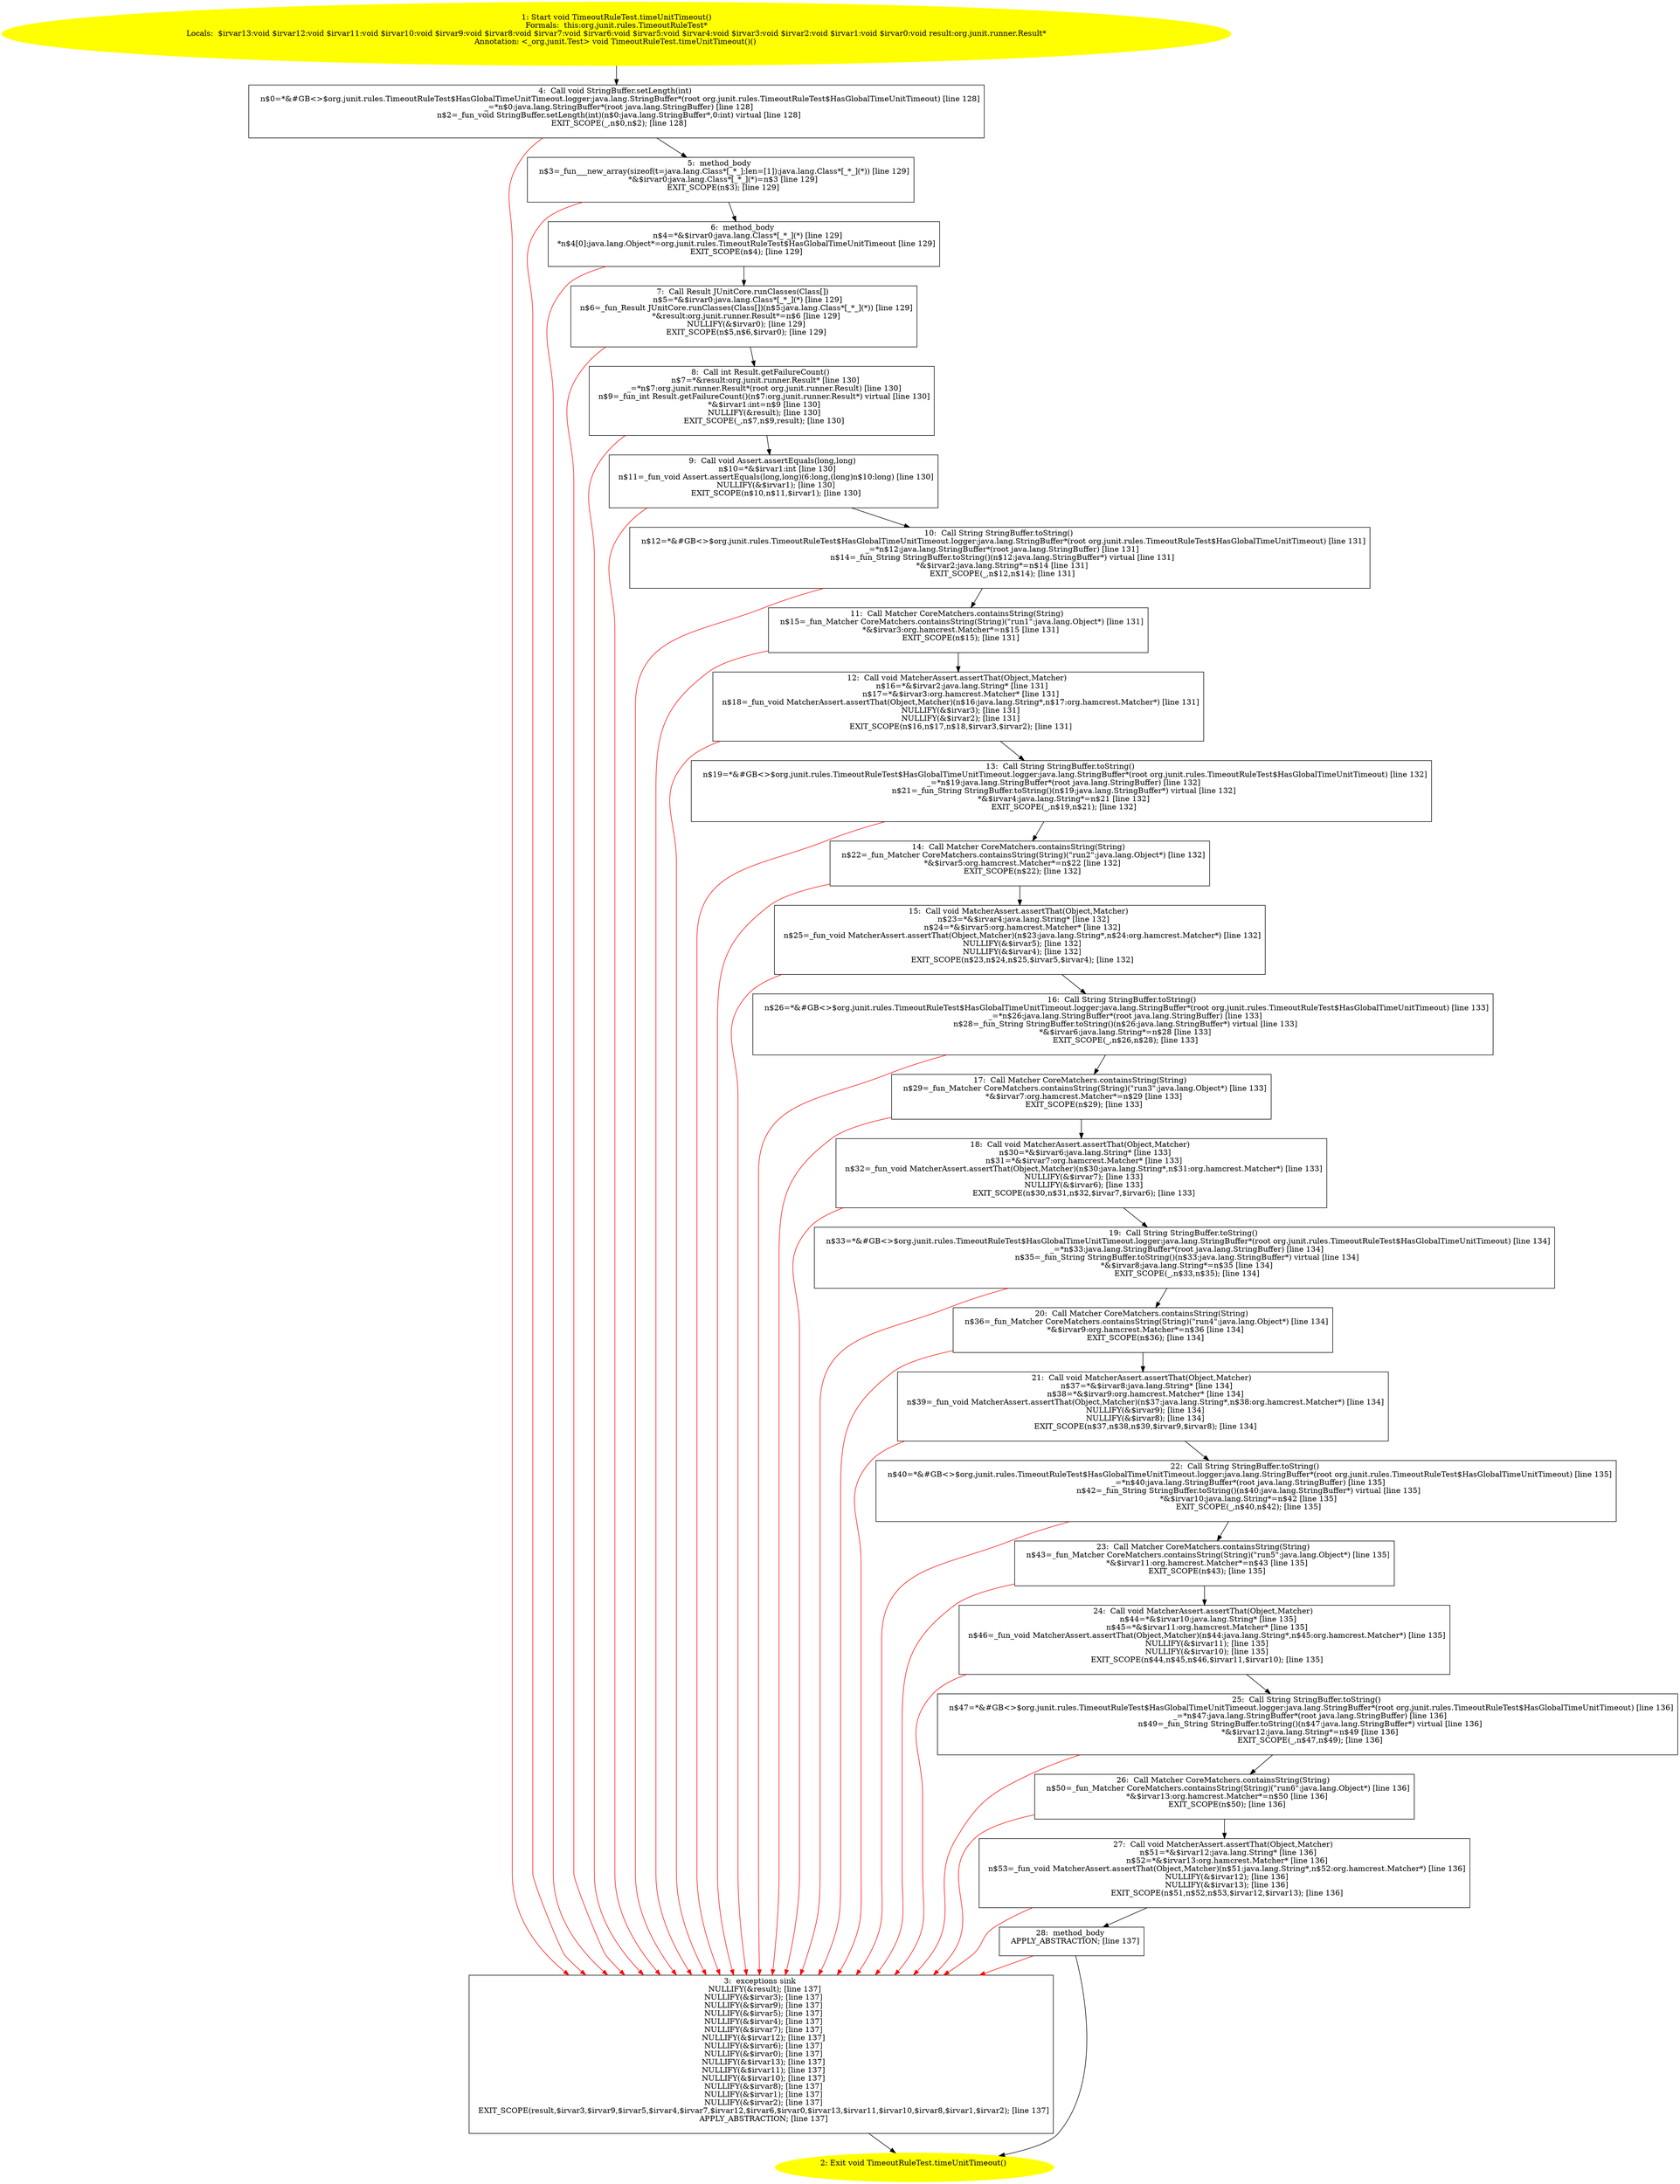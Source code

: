 /* @generated */
digraph cfg {
"org.junit.rules.TimeoutRuleTest.timeUnitTimeout():void.3ade41e7bcbbf7c4653e320494a1e246_1" [label="1: Start void TimeoutRuleTest.timeUnitTimeout()\nFormals:  this:org.junit.rules.TimeoutRuleTest*\nLocals:  $irvar13:void $irvar12:void $irvar11:void $irvar10:void $irvar9:void $irvar8:void $irvar7:void $irvar6:void $irvar5:void $irvar4:void $irvar3:void $irvar2:void $irvar1:void $irvar0:void result:org.junit.runner.Result*\nAnnotation: <_org.junit.Test> void TimeoutRuleTest.timeUnitTimeout()() \n  " color=yellow style=filled]
	

	 "org.junit.rules.TimeoutRuleTest.timeUnitTimeout():void.3ade41e7bcbbf7c4653e320494a1e246_1" -> "org.junit.rules.TimeoutRuleTest.timeUnitTimeout():void.3ade41e7bcbbf7c4653e320494a1e246_4" ;
"org.junit.rules.TimeoutRuleTest.timeUnitTimeout():void.3ade41e7bcbbf7c4653e320494a1e246_2" [label="2: Exit void TimeoutRuleTest.timeUnitTimeout() \n  " color=yellow style=filled]
	

"org.junit.rules.TimeoutRuleTest.timeUnitTimeout():void.3ade41e7bcbbf7c4653e320494a1e246_3" [label="3:  exceptions sink \n   NULLIFY(&result); [line 137]\n  NULLIFY(&$irvar3); [line 137]\n  NULLIFY(&$irvar9); [line 137]\n  NULLIFY(&$irvar5); [line 137]\n  NULLIFY(&$irvar4); [line 137]\n  NULLIFY(&$irvar7); [line 137]\n  NULLIFY(&$irvar12); [line 137]\n  NULLIFY(&$irvar6); [line 137]\n  NULLIFY(&$irvar0); [line 137]\n  NULLIFY(&$irvar13); [line 137]\n  NULLIFY(&$irvar11); [line 137]\n  NULLIFY(&$irvar10); [line 137]\n  NULLIFY(&$irvar8); [line 137]\n  NULLIFY(&$irvar1); [line 137]\n  NULLIFY(&$irvar2); [line 137]\n  EXIT_SCOPE(result,$irvar3,$irvar9,$irvar5,$irvar4,$irvar7,$irvar12,$irvar6,$irvar0,$irvar13,$irvar11,$irvar10,$irvar8,$irvar1,$irvar2); [line 137]\n  APPLY_ABSTRACTION; [line 137]\n " shape="box"]
	

	 "org.junit.rules.TimeoutRuleTest.timeUnitTimeout():void.3ade41e7bcbbf7c4653e320494a1e246_3" -> "org.junit.rules.TimeoutRuleTest.timeUnitTimeout():void.3ade41e7bcbbf7c4653e320494a1e246_2" ;
"org.junit.rules.TimeoutRuleTest.timeUnitTimeout():void.3ade41e7bcbbf7c4653e320494a1e246_4" [label="4:  Call void StringBuffer.setLength(int) \n   n$0=*&#GB<>$org.junit.rules.TimeoutRuleTest$HasGlobalTimeUnitTimeout.logger:java.lang.StringBuffer*(root org.junit.rules.TimeoutRuleTest$HasGlobalTimeUnitTimeout) [line 128]\n  _=*n$0:java.lang.StringBuffer*(root java.lang.StringBuffer) [line 128]\n  n$2=_fun_void StringBuffer.setLength(int)(n$0:java.lang.StringBuffer*,0:int) virtual [line 128]\n  EXIT_SCOPE(_,n$0,n$2); [line 128]\n " shape="box"]
	

	 "org.junit.rules.TimeoutRuleTest.timeUnitTimeout():void.3ade41e7bcbbf7c4653e320494a1e246_4" -> "org.junit.rules.TimeoutRuleTest.timeUnitTimeout():void.3ade41e7bcbbf7c4653e320494a1e246_5" ;
	 "org.junit.rules.TimeoutRuleTest.timeUnitTimeout():void.3ade41e7bcbbf7c4653e320494a1e246_4" -> "org.junit.rules.TimeoutRuleTest.timeUnitTimeout():void.3ade41e7bcbbf7c4653e320494a1e246_3" [color="red" ];
"org.junit.rules.TimeoutRuleTest.timeUnitTimeout():void.3ade41e7bcbbf7c4653e320494a1e246_5" [label="5:  method_body \n   n$3=_fun___new_array(sizeof(t=java.lang.Class*[_*_];len=[1]):java.lang.Class*[_*_](*)) [line 129]\n  *&$irvar0:java.lang.Class*[_*_](*)=n$3 [line 129]\n  EXIT_SCOPE(n$3); [line 129]\n " shape="box"]
	

	 "org.junit.rules.TimeoutRuleTest.timeUnitTimeout():void.3ade41e7bcbbf7c4653e320494a1e246_5" -> "org.junit.rules.TimeoutRuleTest.timeUnitTimeout():void.3ade41e7bcbbf7c4653e320494a1e246_6" ;
	 "org.junit.rules.TimeoutRuleTest.timeUnitTimeout():void.3ade41e7bcbbf7c4653e320494a1e246_5" -> "org.junit.rules.TimeoutRuleTest.timeUnitTimeout():void.3ade41e7bcbbf7c4653e320494a1e246_3" [color="red" ];
"org.junit.rules.TimeoutRuleTest.timeUnitTimeout():void.3ade41e7bcbbf7c4653e320494a1e246_6" [label="6:  method_body \n   n$4=*&$irvar0:java.lang.Class*[_*_](*) [line 129]\n  *n$4[0]:java.lang.Object*=org.junit.rules.TimeoutRuleTest$HasGlobalTimeUnitTimeout [line 129]\n  EXIT_SCOPE(n$4); [line 129]\n " shape="box"]
	

	 "org.junit.rules.TimeoutRuleTest.timeUnitTimeout():void.3ade41e7bcbbf7c4653e320494a1e246_6" -> "org.junit.rules.TimeoutRuleTest.timeUnitTimeout():void.3ade41e7bcbbf7c4653e320494a1e246_7" ;
	 "org.junit.rules.TimeoutRuleTest.timeUnitTimeout():void.3ade41e7bcbbf7c4653e320494a1e246_6" -> "org.junit.rules.TimeoutRuleTest.timeUnitTimeout():void.3ade41e7bcbbf7c4653e320494a1e246_3" [color="red" ];
"org.junit.rules.TimeoutRuleTest.timeUnitTimeout():void.3ade41e7bcbbf7c4653e320494a1e246_7" [label="7:  Call Result JUnitCore.runClasses(Class[]) \n   n$5=*&$irvar0:java.lang.Class*[_*_](*) [line 129]\n  n$6=_fun_Result JUnitCore.runClasses(Class[])(n$5:java.lang.Class*[_*_](*)) [line 129]\n  *&result:org.junit.runner.Result*=n$6 [line 129]\n  NULLIFY(&$irvar0); [line 129]\n  EXIT_SCOPE(n$5,n$6,$irvar0); [line 129]\n " shape="box"]
	

	 "org.junit.rules.TimeoutRuleTest.timeUnitTimeout():void.3ade41e7bcbbf7c4653e320494a1e246_7" -> "org.junit.rules.TimeoutRuleTest.timeUnitTimeout():void.3ade41e7bcbbf7c4653e320494a1e246_8" ;
	 "org.junit.rules.TimeoutRuleTest.timeUnitTimeout():void.3ade41e7bcbbf7c4653e320494a1e246_7" -> "org.junit.rules.TimeoutRuleTest.timeUnitTimeout():void.3ade41e7bcbbf7c4653e320494a1e246_3" [color="red" ];
"org.junit.rules.TimeoutRuleTest.timeUnitTimeout():void.3ade41e7bcbbf7c4653e320494a1e246_8" [label="8:  Call int Result.getFailureCount() \n   n$7=*&result:org.junit.runner.Result* [line 130]\n  _=*n$7:org.junit.runner.Result*(root org.junit.runner.Result) [line 130]\n  n$9=_fun_int Result.getFailureCount()(n$7:org.junit.runner.Result*) virtual [line 130]\n  *&$irvar1:int=n$9 [line 130]\n  NULLIFY(&result); [line 130]\n  EXIT_SCOPE(_,n$7,n$9,result); [line 130]\n " shape="box"]
	

	 "org.junit.rules.TimeoutRuleTest.timeUnitTimeout():void.3ade41e7bcbbf7c4653e320494a1e246_8" -> "org.junit.rules.TimeoutRuleTest.timeUnitTimeout():void.3ade41e7bcbbf7c4653e320494a1e246_9" ;
	 "org.junit.rules.TimeoutRuleTest.timeUnitTimeout():void.3ade41e7bcbbf7c4653e320494a1e246_8" -> "org.junit.rules.TimeoutRuleTest.timeUnitTimeout():void.3ade41e7bcbbf7c4653e320494a1e246_3" [color="red" ];
"org.junit.rules.TimeoutRuleTest.timeUnitTimeout():void.3ade41e7bcbbf7c4653e320494a1e246_9" [label="9:  Call void Assert.assertEquals(long,long) \n   n$10=*&$irvar1:int [line 130]\n  n$11=_fun_void Assert.assertEquals(long,long)(6:long,(long)n$10:long) [line 130]\n  NULLIFY(&$irvar1); [line 130]\n  EXIT_SCOPE(n$10,n$11,$irvar1); [line 130]\n " shape="box"]
	

	 "org.junit.rules.TimeoutRuleTest.timeUnitTimeout():void.3ade41e7bcbbf7c4653e320494a1e246_9" -> "org.junit.rules.TimeoutRuleTest.timeUnitTimeout():void.3ade41e7bcbbf7c4653e320494a1e246_10" ;
	 "org.junit.rules.TimeoutRuleTest.timeUnitTimeout():void.3ade41e7bcbbf7c4653e320494a1e246_9" -> "org.junit.rules.TimeoutRuleTest.timeUnitTimeout():void.3ade41e7bcbbf7c4653e320494a1e246_3" [color="red" ];
"org.junit.rules.TimeoutRuleTest.timeUnitTimeout():void.3ade41e7bcbbf7c4653e320494a1e246_10" [label="10:  Call String StringBuffer.toString() \n   n$12=*&#GB<>$org.junit.rules.TimeoutRuleTest$HasGlobalTimeUnitTimeout.logger:java.lang.StringBuffer*(root org.junit.rules.TimeoutRuleTest$HasGlobalTimeUnitTimeout) [line 131]\n  _=*n$12:java.lang.StringBuffer*(root java.lang.StringBuffer) [line 131]\n  n$14=_fun_String StringBuffer.toString()(n$12:java.lang.StringBuffer*) virtual [line 131]\n  *&$irvar2:java.lang.String*=n$14 [line 131]\n  EXIT_SCOPE(_,n$12,n$14); [line 131]\n " shape="box"]
	

	 "org.junit.rules.TimeoutRuleTest.timeUnitTimeout():void.3ade41e7bcbbf7c4653e320494a1e246_10" -> "org.junit.rules.TimeoutRuleTest.timeUnitTimeout():void.3ade41e7bcbbf7c4653e320494a1e246_11" ;
	 "org.junit.rules.TimeoutRuleTest.timeUnitTimeout():void.3ade41e7bcbbf7c4653e320494a1e246_10" -> "org.junit.rules.TimeoutRuleTest.timeUnitTimeout():void.3ade41e7bcbbf7c4653e320494a1e246_3" [color="red" ];
"org.junit.rules.TimeoutRuleTest.timeUnitTimeout():void.3ade41e7bcbbf7c4653e320494a1e246_11" [label="11:  Call Matcher CoreMatchers.containsString(String) \n   n$15=_fun_Matcher CoreMatchers.containsString(String)(\"run1\":java.lang.Object*) [line 131]\n  *&$irvar3:org.hamcrest.Matcher*=n$15 [line 131]\n  EXIT_SCOPE(n$15); [line 131]\n " shape="box"]
	

	 "org.junit.rules.TimeoutRuleTest.timeUnitTimeout():void.3ade41e7bcbbf7c4653e320494a1e246_11" -> "org.junit.rules.TimeoutRuleTest.timeUnitTimeout():void.3ade41e7bcbbf7c4653e320494a1e246_12" ;
	 "org.junit.rules.TimeoutRuleTest.timeUnitTimeout():void.3ade41e7bcbbf7c4653e320494a1e246_11" -> "org.junit.rules.TimeoutRuleTest.timeUnitTimeout():void.3ade41e7bcbbf7c4653e320494a1e246_3" [color="red" ];
"org.junit.rules.TimeoutRuleTest.timeUnitTimeout():void.3ade41e7bcbbf7c4653e320494a1e246_12" [label="12:  Call void MatcherAssert.assertThat(Object,Matcher) \n   n$16=*&$irvar2:java.lang.String* [line 131]\n  n$17=*&$irvar3:org.hamcrest.Matcher* [line 131]\n  n$18=_fun_void MatcherAssert.assertThat(Object,Matcher)(n$16:java.lang.String*,n$17:org.hamcrest.Matcher*) [line 131]\n  NULLIFY(&$irvar3); [line 131]\n  NULLIFY(&$irvar2); [line 131]\n  EXIT_SCOPE(n$16,n$17,n$18,$irvar3,$irvar2); [line 131]\n " shape="box"]
	

	 "org.junit.rules.TimeoutRuleTest.timeUnitTimeout():void.3ade41e7bcbbf7c4653e320494a1e246_12" -> "org.junit.rules.TimeoutRuleTest.timeUnitTimeout():void.3ade41e7bcbbf7c4653e320494a1e246_13" ;
	 "org.junit.rules.TimeoutRuleTest.timeUnitTimeout():void.3ade41e7bcbbf7c4653e320494a1e246_12" -> "org.junit.rules.TimeoutRuleTest.timeUnitTimeout():void.3ade41e7bcbbf7c4653e320494a1e246_3" [color="red" ];
"org.junit.rules.TimeoutRuleTest.timeUnitTimeout():void.3ade41e7bcbbf7c4653e320494a1e246_13" [label="13:  Call String StringBuffer.toString() \n   n$19=*&#GB<>$org.junit.rules.TimeoutRuleTest$HasGlobalTimeUnitTimeout.logger:java.lang.StringBuffer*(root org.junit.rules.TimeoutRuleTest$HasGlobalTimeUnitTimeout) [line 132]\n  _=*n$19:java.lang.StringBuffer*(root java.lang.StringBuffer) [line 132]\n  n$21=_fun_String StringBuffer.toString()(n$19:java.lang.StringBuffer*) virtual [line 132]\n  *&$irvar4:java.lang.String*=n$21 [line 132]\n  EXIT_SCOPE(_,n$19,n$21); [line 132]\n " shape="box"]
	

	 "org.junit.rules.TimeoutRuleTest.timeUnitTimeout():void.3ade41e7bcbbf7c4653e320494a1e246_13" -> "org.junit.rules.TimeoutRuleTest.timeUnitTimeout():void.3ade41e7bcbbf7c4653e320494a1e246_14" ;
	 "org.junit.rules.TimeoutRuleTest.timeUnitTimeout():void.3ade41e7bcbbf7c4653e320494a1e246_13" -> "org.junit.rules.TimeoutRuleTest.timeUnitTimeout():void.3ade41e7bcbbf7c4653e320494a1e246_3" [color="red" ];
"org.junit.rules.TimeoutRuleTest.timeUnitTimeout():void.3ade41e7bcbbf7c4653e320494a1e246_14" [label="14:  Call Matcher CoreMatchers.containsString(String) \n   n$22=_fun_Matcher CoreMatchers.containsString(String)(\"run2\":java.lang.Object*) [line 132]\n  *&$irvar5:org.hamcrest.Matcher*=n$22 [line 132]\n  EXIT_SCOPE(n$22); [line 132]\n " shape="box"]
	

	 "org.junit.rules.TimeoutRuleTest.timeUnitTimeout():void.3ade41e7bcbbf7c4653e320494a1e246_14" -> "org.junit.rules.TimeoutRuleTest.timeUnitTimeout():void.3ade41e7bcbbf7c4653e320494a1e246_15" ;
	 "org.junit.rules.TimeoutRuleTest.timeUnitTimeout():void.3ade41e7bcbbf7c4653e320494a1e246_14" -> "org.junit.rules.TimeoutRuleTest.timeUnitTimeout():void.3ade41e7bcbbf7c4653e320494a1e246_3" [color="red" ];
"org.junit.rules.TimeoutRuleTest.timeUnitTimeout():void.3ade41e7bcbbf7c4653e320494a1e246_15" [label="15:  Call void MatcherAssert.assertThat(Object,Matcher) \n   n$23=*&$irvar4:java.lang.String* [line 132]\n  n$24=*&$irvar5:org.hamcrest.Matcher* [line 132]\n  n$25=_fun_void MatcherAssert.assertThat(Object,Matcher)(n$23:java.lang.String*,n$24:org.hamcrest.Matcher*) [line 132]\n  NULLIFY(&$irvar5); [line 132]\n  NULLIFY(&$irvar4); [line 132]\n  EXIT_SCOPE(n$23,n$24,n$25,$irvar5,$irvar4); [line 132]\n " shape="box"]
	

	 "org.junit.rules.TimeoutRuleTest.timeUnitTimeout():void.3ade41e7bcbbf7c4653e320494a1e246_15" -> "org.junit.rules.TimeoutRuleTest.timeUnitTimeout():void.3ade41e7bcbbf7c4653e320494a1e246_16" ;
	 "org.junit.rules.TimeoutRuleTest.timeUnitTimeout():void.3ade41e7bcbbf7c4653e320494a1e246_15" -> "org.junit.rules.TimeoutRuleTest.timeUnitTimeout():void.3ade41e7bcbbf7c4653e320494a1e246_3" [color="red" ];
"org.junit.rules.TimeoutRuleTest.timeUnitTimeout():void.3ade41e7bcbbf7c4653e320494a1e246_16" [label="16:  Call String StringBuffer.toString() \n   n$26=*&#GB<>$org.junit.rules.TimeoutRuleTest$HasGlobalTimeUnitTimeout.logger:java.lang.StringBuffer*(root org.junit.rules.TimeoutRuleTest$HasGlobalTimeUnitTimeout) [line 133]\n  _=*n$26:java.lang.StringBuffer*(root java.lang.StringBuffer) [line 133]\n  n$28=_fun_String StringBuffer.toString()(n$26:java.lang.StringBuffer*) virtual [line 133]\n  *&$irvar6:java.lang.String*=n$28 [line 133]\n  EXIT_SCOPE(_,n$26,n$28); [line 133]\n " shape="box"]
	

	 "org.junit.rules.TimeoutRuleTest.timeUnitTimeout():void.3ade41e7bcbbf7c4653e320494a1e246_16" -> "org.junit.rules.TimeoutRuleTest.timeUnitTimeout():void.3ade41e7bcbbf7c4653e320494a1e246_17" ;
	 "org.junit.rules.TimeoutRuleTest.timeUnitTimeout():void.3ade41e7bcbbf7c4653e320494a1e246_16" -> "org.junit.rules.TimeoutRuleTest.timeUnitTimeout():void.3ade41e7bcbbf7c4653e320494a1e246_3" [color="red" ];
"org.junit.rules.TimeoutRuleTest.timeUnitTimeout():void.3ade41e7bcbbf7c4653e320494a1e246_17" [label="17:  Call Matcher CoreMatchers.containsString(String) \n   n$29=_fun_Matcher CoreMatchers.containsString(String)(\"run3\":java.lang.Object*) [line 133]\n  *&$irvar7:org.hamcrest.Matcher*=n$29 [line 133]\n  EXIT_SCOPE(n$29); [line 133]\n " shape="box"]
	

	 "org.junit.rules.TimeoutRuleTest.timeUnitTimeout():void.3ade41e7bcbbf7c4653e320494a1e246_17" -> "org.junit.rules.TimeoutRuleTest.timeUnitTimeout():void.3ade41e7bcbbf7c4653e320494a1e246_18" ;
	 "org.junit.rules.TimeoutRuleTest.timeUnitTimeout():void.3ade41e7bcbbf7c4653e320494a1e246_17" -> "org.junit.rules.TimeoutRuleTest.timeUnitTimeout():void.3ade41e7bcbbf7c4653e320494a1e246_3" [color="red" ];
"org.junit.rules.TimeoutRuleTest.timeUnitTimeout():void.3ade41e7bcbbf7c4653e320494a1e246_18" [label="18:  Call void MatcherAssert.assertThat(Object,Matcher) \n   n$30=*&$irvar6:java.lang.String* [line 133]\n  n$31=*&$irvar7:org.hamcrest.Matcher* [line 133]\n  n$32=_fun_void MatcherAssert.assertThat(Object,Matcher)(n$30:java.lang.String*,n$31:org.hamcrest.Matcher*) [line 133]\n  NULLIFY(&$irvar7); [line 133]\n  NULLIFY(&$irvar6); [line 133]\n  EXIT_SCOPE(n$30,n$31,n$32,$irvar7,$irvar6); [line 133]\n " shape="box"]
	

	 "org.junit.rules.TimeoutRuleTest.timeUnitTimeout():void.3ade41e7bcbbf7c4653e320494a1e246_18" -> "org.junit.rules.TimeoutRuleTest.timeUnitTimeout():void.3ade41e7bcbbf7c4653e320494a1e246_19" ;
	 "org.junit.rules.TimeoutRuleTest.timeUnitTimeout():void.3ade41e7bcbbf7c4653e320494a1e246_18" -> "org.junit.rules.TimeoutRuleTest.timeUnitTimeout():void.3ade41e7bcbbf7c4653e320494a1e246_3" [color="red" ];
"org.junit.rules.TimeoutRuleTest.timeUnitTimeout():void.3ade41e7bcbbf7c4653e320494a1e246_19" [label="19:  Call String StringBuffer.toString() \n   n$33=*&#GB<>$org.junit.rules.TimeoutRuleTest$HasGlobalTimeUnitTimeout.logger:java.lang.StringBuffer*(root org.junit.rules.TimeoutRuleTest$HasGlobalTimeUnitTimeout) [line 134]\n  _=*n$33:java.lang.StringBuffer*(root java.lang.StringBuffer) [line 134]\n  n$35=_fun_String StringBuffer.toString()(n$33:java.lang.StringBuffer*) virtual [line 134]\n  *&$irvar8:java.lang.String*=n$35 [line 134]\n  EXIT_SCOPE(_,n$33,n$35); [line 134]\n " shape="box"]
	

	 "org.junit.rules.TimeoutRuleTest.timeUnitTimeout():void.3ade41e7bcbbf7c4653e320494a1e246_19" -> "org.junit.rules.TimeoutRuleTest.timeUnitTimeout():void.3ade41e7bcbbf7c4653e320494a1e246_20" ;
	 "org.junit.rules.TimeoutRuleTest.timeUnitTimeout():void.3ade41e7bcbbf7c4653e320494a1e246_19" -> "org.junit.rules.TimeoutRuleTest.timeUnitTimeout():void.3ade41e7bcbbf7c4653e320494a1e246_3" [color="red" ];
"org.junit.rules.TimeoutRuleTest.timeUnitTimeout():void.3ade41e7bcbbf7c4653e320494a1e246_20" [label="20:  Call Matcher CoreMatchers.containsString(String) \n   n$36=_fun_Matcher CoreMatchers.containsString(String)(\"run4\":java.lang.Object*) [line 134]\n  *&$irvar9:org.hamcrest.Matcher*=n$36 [line 134]\n  EXIT_SCOPE(n$36); [line 134]\n " shape="box"]
	

	 "org.junit.rules.TimeoutRuleTest.timeUnitTimeout():void.3ade41e7bcbbf7c4653e320494a1e246_20" -> "org.junit.rules.TimeoutRuleTest.timeUnitTimeout():void.3ade41e7bcbbf7c4653e320494a1e246_21" ;
	 "org.junit.rules.TimeoutRuleTest.timeUnitTimeout():void.3ade41e7bcbbf7c4653e320494a1e246_20" -> "org.junit.rules.TimeoutRuleTest.timeUnitTimeout():void.3ade41e7bcbbf7c4653e320494a1e246_3" [color="red" ];
"org.junit.rules.TimeoutRuleTest.timeUnitTimeout():void.3ade41e7bcbbf7c4653e320494a1e246_21" [label="21:  Call void MatcherAssert.assertThat(Object,Matcher) \n   n$37=*&$irvar8:java.lang.String* [line 134]\n  n$38=*&$irvar9:org.hamcrest.Matcher* [line 134]\n  n$39=_fun_void MatcherAssert.assertThat(Object,Matcher)(n$37:java.lang.String*,n$38:org.hamcrest.Matcher*) [line 134]\n  NULLIFY(&$irvar9); [line 134]\n  NULLIFY(&$irvar8); [line 134]\n  EXIT_SCOPE(n$37,n$38,n$39,$irvar9,$irvar8); [line 134]\n " shape="box"]
	

	 "org.junit.rules.TimeoutRuleTest.timeUnitTimeout():void.3ade41e7bcbbf7c4653e320494a1e246_21" -> "org.junit.rules.TimeoutRuleTest.timeUnitTimeout():void.3ade41e7bcbbf7c4653e320494a1e246_22" ;
	 "org.junit.rules.TimeoutRuleTest.timeUnitTimeout():void.3ade41e7bcbbf7c4653e320494a1e246_21" -> "org.junit.rules.TimeoutRuleTest.timeUnitTimeout():void.3ade41e7bcbbf7c4653e320494a1e246_3" [color="red" ];
"org.junit.rules.TimeoutRuleTest.timeUnitTimeout():void.3ade41e7bcbbf7c4653e320494a1e246_22" [label="22:  Call String StringBuffer.toString() \n   n$40=*&#GB<>$org.junit.rules.TimeoutRuleTest$HasGlobalTimeUnitTimeout.logger:java.lang.StringBuffer*(root org.junit.rules.TimeoutRuleTest$HasGlobalTimeUnitTimeout) [line 135]\n  _=*n$40:java.lang.StringBuffer*(root java.lang.StringBuffer) [line 135]\n  n$42=_fun_String StringBuffer.toString()(n$40:java.lang.StringBuffer*) virtual [line 135]\n  *&$irvar10:java.lang.String*=n$42 [line 135]\n  EXIT_SCOPE(_,n$40,n$42); [line 135]\n " shape="box"]
	

	 "org.junit.rules.TimeoutRuleTest.timeUnitTimeout():void.3ade41e7bcbbf7c4653e320494a1e246_22" -> "org.junit.rules.TimeoutRuleTest.timeUnitTimeout():void.3ade41e7bcbbf7c4653e320494a1e246_23" ;
	 "org.junit.rules.TimeoutRuleTest.timeUnitTimeout():void.3ade41e7bcbbf7c4653e320494a1e246_22" -> "org.junit.rules.TimeoutRuleTest.timeUnitTimeout():void.3ade41e7bcbbf7c4653e320494a1e246_3" [color="red" ];
"org.junit.rules.TimeoutRuleTest.timeUnitTimeout():void.3ade41e7bcbbf7c4653e320494a1e246_23" [label="23:  Call Matcher CoreMatchers.containsString(String) \n   n$43=_fun_Matcher CoreMatchers.containsString(String)(\"run5\":java.lang.Object*) [line 135]\n  *&$irvar11:org.hamcrest.Matcher*=n$43 [line 135]\n  EXIT_SCOPE(n$43); [line 135]\n " shape="box"]
	

	 "org.junit.rules.TimeoutRuleTest.timeUnitTimeout():void.3ade41e7bcbbf7c4653e320494a1e246_23" -> "org.junit.rules.TimeoutRuleTest.timeUnitTimeout():void.3ade41e7bcbbf7c4653e320494a1e246_24" ;
	 "org.junit.rules.TimeoutRuleTest.timeUnitTimeout():void.3ade41e7bcbbf7c4653e320494a1e246_23" -> "org.junit.rules.TimeoutRuleTest.timeUnitTimeout():void.3ade41e7bcbbf7c4653e320494a1e246_3" [color="red" ];
"org.junit.rules.TimeoutRuleTest.timeUnitTimeout():void.3ade41e7bcbbf7c4653e320494a1e246_24" [label="24:  Call void MatcherAssert.assertThat(Object,Matcher) \n   n$44=*&$irvar10:java.lang.String* [line 135]\n  n$45=*&$irvar11:org.hamcrest.Matcher* [line 135]\n  n$46=_fun_void MatcherAssert.assertThat(Object,Matcher)(n$44:java.lang.String*,n$45:org.hamcrest.Matcher*) [line 135]\n  NULLIFY(&$irvar11); [line 135]\n  NULLIFY(&$irvar10); [line 135]\n  EXIT_SCOPE(n$44,n$45,n$46,$irvar11,$irvar10); [line 135]\n " shape="box"]
	

	 "org.junit.rules.TimeoutRuleTest.timeUnitTimeout():void.3ade41e7bcbbf7c4653e320494a1e246_24" -> "org.junit.rules.TimeoutRuleTest.timeUnitTimeout():void.3ade41e7bcbbf7c4653e320494a1e246_25" ;
	 "org.junit.rules.TimeoutRuleTest.timeUnitTimeout():void.3ade41e7bcbbf7c4653e320494a1e246_24" -> "org.junit.rules.TimeoutRuleTest.timeUnitTimeout():void.3ade41e7bcbbf7c4653e320494a1e246_3" [color="red" ];
"org.junit.rules.TimeoutRuleTest.timeUnitTimeout():void.3ade41e7bcbbf7c4653e320494a1e246_25" [label="25:  Call String StringBuffer.toString() \n   n$47=*&#GB<>$org.junit.rules.TimeoutRuleTest$HasGlobalTimeUnitTimeout.logger:java.lang.StringBuffer*(root org.junit.rules.TimeoutRuleTest$HasGlobalTimeUnitTimeout) [line 136]\n  _=*n$47:java.lang.StringBuffer*(root java.lang.StringBuffer) [line 136]\n  n$49=_fun_String StringBuffer.toString()(n$47:java.lang.StringBuffer*) virtual [line 136]\n  *&$irvar12:java.lang.String*=n$49 [line 136]\n  EXIT_SCOPE(_,n$47,n$49); [line 136]\n " shape="box"]
	

	 "org.junit.rules.TimeoutRuleTest.timeUnitTimeout():void.3ade41e7bcbbf7c4653e320494a1e246_25" -> "org.junit.rules.TimeoutRuleTest.timeUnitTimeout():void.3ade41e7bcbbf7c4653e320494a1e246_26" ;
	 "org.junit.rules.TimeoutRuleTest.timeUnitTimeout():void.3ade41e7bcbbf7c4653e320494a1e246_25" -> "org.junit.rules.TimeoutRuleTest.timeUnitTimeout():void.3ade41e7bcbbf7c4653e320494a1e246_3" [color="red" ];
"org.junit.rules.TimeoutRuleTest.timeUnitTimeout():void.3ade41e7bcbbf7c4653e320494a1e246_26" [label="26:  Call Matcher CoreMatchers.containsString(String) \n   n$50=_fun_Matcher CoreMatchers.containsString(String)(\"run6\":java.lang.Object*) [line 136]\n  *&$irvar13:org.hamcrest.Matcher*=n$50 [line 136]\n  EXIT_SCOPE(n$50); [line 136]\n " shape="box"]
	

	 "org.junit.rules.TimeoutRuleTest.timeUnitTimeout():void.3ade41e7bcbbf7c4653e320494a1e246_26" -> "org.junit.rules.TimeoutRuleTest.timeUnitTimeout():void.3ade41e7bcbbf7c4653e320494a1e246_27" ;
	 "org.junit.rules.TimeoutRuleTest.timeUnitTimeout():void.3ade41e7bcbbf7c4653e320494a1e246_26" -> "org.junit.rules.TimeoutRuleTest.timeUnitTimeout():void.3ade41e7bcbbf7c4653e320494a1e246_3" [color="red" ];
"org.junit.rules.TimeoutRuleTest.timeUnitTimeout():void.3ade41e7bcbbf7c4653e320494a1e246_27" [label="27:  Call void MatcherAssert.assertThat(Object,Matcher) \n   n$51=*&$irvar12:java.lang.String* [line 136]\n  n$52=*&$irvar13:org.hamcrest.Matcher* [line 136]\n  n$53=_fun_void MatcherAssert.assertThat(Object,Matcher)(n$51:java.lang.String*,n$52:org.hamcrest.Matcher*) [line 136]\n  NULLIFY(&$irvar12); [line 136]\n  NULLIFY(&$irvar13); [line 136]\n  EXIT_SCOPE(n$51,n$52,n$53,$irvar12,$irvar13); [line 136]\n " shape="box"]
	

	 "org.junit.rules.TimeoutRuleTest.timeUnitTimeout():void.3ade41e7bcbbf7c4653e320494a1e246_27" -> "org.junit.rules.TimeoutRuleTest.timeUnitTimeout():void.3ade41e7bcbbf7c4653e320494a1e246_28" ;
	 "org.junit.rules.TimeoutRuleTest.timeUnitTimeout():void.3ade41e7bcbbf7c4653e320494a1e246_27" -> "org.junit.rules.TimeoutRuleTest.timeUnitTimeout():void.3ade41e7bcbbf7c4653e320494a1e246_3" [color="red" ];
"org.junit.rules.TimeoutRuleTest.timeUnitTimeout():void.3ade41e7bcbbf7c4653e320494a1e246_28" [label="28:  method_body \n   APPLY_ABSTRACTION; [line 137]\n " shape="box"]
	

	 "org.junit.rules.TimeoutRuleTest.timeUnitTimeout():void.3ade41e7bcbbf7c4653e320494a1e246_28" -> "org.junit.rules.TimeoutRuleTest.timeUnitTimeout():void.3ade41e7bcbbf7c4653e320494a1e246_2" ;
	 "org.junit.rules.TimeoutRuleTest.timeUnitTimeout():void.3ade41e7bcbbf7c4653e320494a1e246_28" -> "org.junit.rules.TimeoutRuleTest.timeUnitTimeout():void.3ade41e7bcbbf7c4653e320494a1e246_3" [color="red" ];
}
